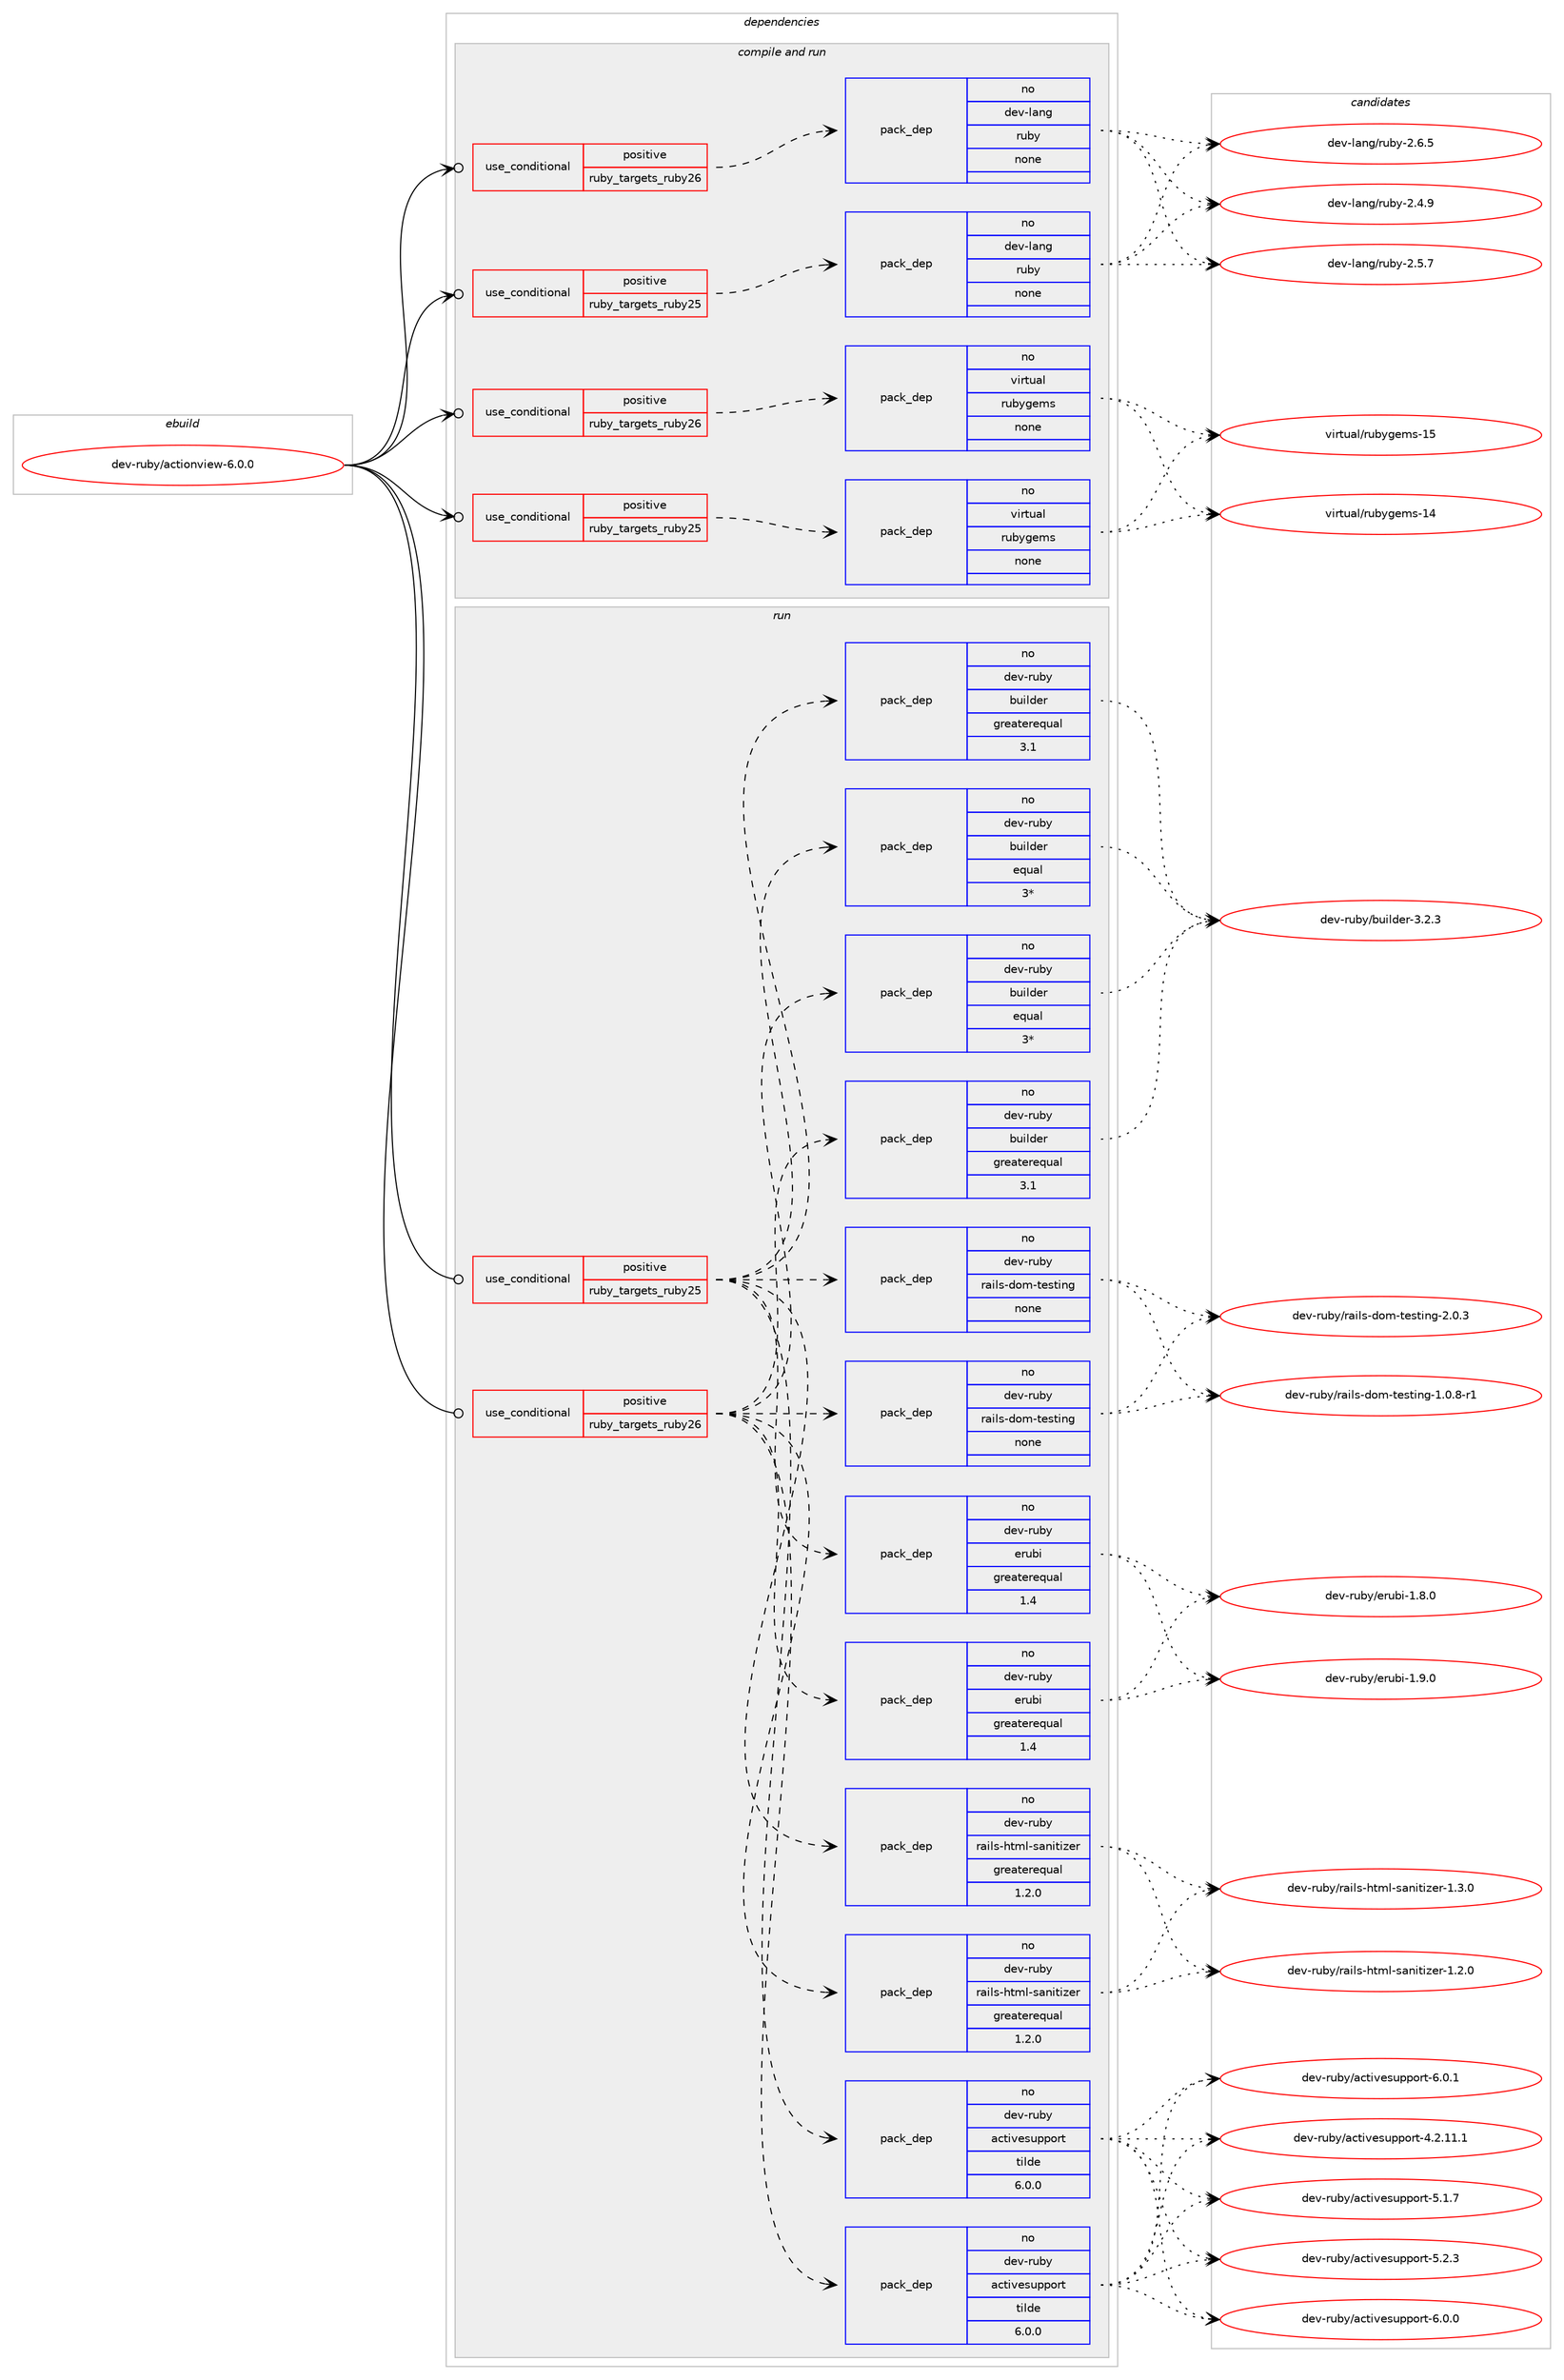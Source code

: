 digraph prolog {

# *************
# Graph options
# *************

newrank=true;
concentrate=true;
compound=true;
graph [rankdir=LR,fontname=Helvetica,fontsize=10,ranksep=1.5];#, ranksep=2.5, nodesep=0.2];
edge  [arrowhead=vee];
node  [fontname=Helvetica,fontsize=10];

# **********
# The ebuild
# **********

subgraph cluster_leftcol {
color=gray;
rank=same;
label=<<i>ebuild</i>>;
id [label="dev-ruby/actionview-6.0.0", color=red, width=4, href="../dev-ruby/actionview-6.0.0.svg"];
}

# ****************
# The dependencies
# ****************

subgraph cluster_midcol {
color=gray;
label=<<i>dependencies</i>>;
subgraph cluster_compile {
fillcolor="#eeeeee";
style=filled;
label=<<i>compile</i>>;
}
subgraph cluster_compileandrun {
fillcolor="#eeeeee";
style=filled;
label=<<i>compile and run</i>>;
subgraph cond157083 {
dependency674662 [label=<<TABLE BORDER="0" CELLBORDER="1" CELLSPACING="0" CELLPADDING="4"><TR><TD ROWSPAN="3" CELLPADDING="10">use_conditional</TD></TR><TR><TD>positive</TD></TR><TR><TD>ruby_targets_ruby25</TD></TR></TABLE>>, shape=none, color=red];
subgraph pack505673 {
dependency674663 [label=<<TABLE BORDER="0" CELLBORDER="1" CELLSPACING="0" CELLPADDING="4" WIDTH="220"><TR><TD ROWSPAN="6" CELLPADDING="30">pack_dep</TD></TR><TR><TD WIDTH="110">no</TD></TR><TR><TD>dev-lang</TD></TR><TR><TD>ruby</TD></TR><TR><TD>none</TD></TR><TR><TD></TD></TR></TABLE>>, shape=none, color=blue];
}
dependency674662:e -> dependency674663:w [weight=20,style="dashed",arrowhead="vee"];
}
id:e -> dependency674662:w [weight=20,style="solid",arrowhead="odotvee"];
subgraph cond157084 {
dependency674664 [label=<<TABLE BORDER="0" CELLBORDER="1" CELLSPACING="0" CELLPADDING="4"><TR><TD ROWSPAN="3" CELLPADDING="10">use_conditional</TD></TR><TR><TD>positive</TD></TR><TR><TD>ruby_targets_ruby25</TD></TR></TABLE>>, shape=none, color=red];
subgraph pack505674 {
dependency674665 [label=<<TABLE BORDER="0" CELLBORDER="1" CELLSPACING="0" CELLPADDING="4" WIDTH="220"><TR><TD ROWSPAN="6" CELLPADDING="30">pack_dep</TD></TR><TR><TD WIDTH="110">no</TD></TR><TR><TD>virtual</TD></TR><TR><TD>rubygems</TD></TR><TR><TD>none</TD></TR><TR><TD></TD></TR></TABLE>>, shape=none, color=blue];
}
dependency674664:e -> dependency674665:w [weight=20,style="dashed",arrowhead="vee"];
}
id:e -> dependency674664:w [weight=20,style="solid",arrowhead="odotvee"];
subgraph cond157085 {
dependency674666 [label=<<TABLE BORDER="0" CELLBORDER="1" CELLSPACING="0" CELLPADDING="4"><TR><TD ROWSPAN="3" CELLPADDING="10">use_conditional</TD></TR><TR><TD>positive</TD></TR><TR><TD>ruby_targets_ruby26</TD></TR></TABLE>>, shape=none, color=red];
subgraph pack505675 {
dependency674667 [label=<<TABLE BORDER="0" CELLBORDER="1" CELLSPACING="0" CELLPADDING="4" WIDTH="220"><TR><TD ROWSPAN="6" CELLPADDING="30">pack_dep</TD></TR><TR><TD WIDTH="110">no</TD></TR><TR><TD>dev-lang</TD></TR><TR><TD>ruby</TD></TR><TR><TD>none</TD></TR><TR><TD></TD></TR></TABLE>>, shape=none, color=blue];
}
dependency674666:e -> dependency674667:w [weight=20,style="dashed",arrowhead="vee"];
}
id:e -> dependency674666:w [weight=20,style="solid",arrowhead="odotvee"];
subgraph cond157086 {
dependency674668 [label=<<TABLE BORDER="0" CELLBORDER="1" CELLSPACING="0" CELLPADDING="4"><TR><TD ROWSPAN="3" CELLPADDING="10">use_conditional</TD></TR><TR><TD>positive</TD></TR><TR><TD>ruby_targets_ruby26</TD></TR></TABLE>>, shape=none, color=red];
subgraph pack505676 {
dependency674669 [label=<<TABLE BORDER="0" CELLBORDER="1" CELLSPACING="0" CELLPADDING="4" WIDTH="220"><TR><TD ROWSPAN="6" CELLPADDING="30">pack_dep</TD></TR><TR><TD WIDTH="110">no</TD></TR><TR><TD>virtual</TD></TR><TR><TD>rubygems</TD></TR><TR><TD>none</TD></TR><TR><TD></TD></TR></TABLE>>, shape=none, color=blue];
}
dependency674668:e -> dependency674669:w [weight=20,style="dashed",arrowhead="vee"];
}
id:e -> dependency674668:w [weight=20,style="solid",arrowhead="odotvee"];
}
subgraph cluster_run {
fillcolor="#eeeeee";
style=filled;
label=<<i>run</i>>;
subgraph cond157087 {
dependency674670 [label=<<TABLE BORDER="0" CELLBORDER="1" CELLSPACING="0" CELLPADDING="4"><TR><TD ROWSPAN="3" CELLPADDING="10">use_conditional</TD></TR><TR><TD>positive</TD></TR><TR><TD>ruby_targets_ruby25</TD></TR></TABLE>>, shape=none, color=red];
subgraph pack505677 {
dependency674671 [label=<<TABLE BORDER="0" CELLBORDER="1" CELLSPACING="0" CELLPADDING="4" WIDTH="220"><TR><TD ROWSPAN="6" CELLPADDING="30">pack_dep</TD></TR><TR><TD WIDTH="110">no</TD></TR><TR><TD>dev-ruby</TD></TR><TR><TD>activesupport</TD></TR><TR><TD>tilde</TD></TR><TR><TD>6.0.0</TD></TR></TABLE>>, shape=none, color=blue];
}
dependency674670:e -> dependency674671:w [weight=20,style="dashed",arrowhead="vee"];
subgraph pack505678 {
dependency674672 [label=<<TABLE BORDER="0" CELLBORDER="1" CELLSPACING="0" CELLPADDING="4" WIDTH="220"><TR><TD ROWSPAN="6" CELLPADDING="30">pack_dep</TD></TR><TR><TD WIDTH="110">no</TD></TR><TR><TD>dev-ruby</TD></TR><TR><TD>builder</TD></TR><TR><TD>greaterequal</TD></TR><TR><TD>3.1</TD></TR></TABLE>>, shape=none, color=blue];
}
dependency674670:e -> dependency674672:w [weight=20,style="dashed",arrowhead="vee"];
subgraph pack505679 {
dependency674673 [label=<<TABLE BORDER="0" CELLBORDER="1" CELLSPACING="0" CELLPADDING="4" WIDTH="220"><TR><TD ROWSPAN="6" CELLPADDING="30">pack_dep</TD></TR><TR><TD WIDTH="110">no</TD></TR><TR><TD>dev-ruby</TD></TR><TR><TD>builder</TD></TR><TR><TD>equal</TD></TR><TR><TD>3*</TD></TR></TABLE>>, shape=none, color=blue];
}
dependency674670:e -> dependency674673:w [weight=20,style="dashed",arrowhead="vee"];
subgraph pack505680 {
dependency674674 [label=<<TABLE BORDER="0" CELLBORDER="1" CELLSPACING="0" CELLPADDING="4" WIDTH="220"><TR><TD ROWSPAN="6" CELLPADDING="30">pack_dep</TD></TR><TR><TD WIDTH="110">no</TD></TR><TR><TD>dev-ruby</TD></TR><TR><TD>erubi</TD></TR><TR><TD>greaterequal</TD></TR><TR><TD>1.4</TD></TR></TABLE>>, shape=none, color=blue];
}
dependency674670:e -> dependency674674:w [weight=20,style="dashed",arrowhead="vee"];
subgraph pack505681 {
dependency674675 [label=<<TABLE BORDER="0" CELLBORDER="1" CELLSPACING="0" CELLPADDING="4" WIDTH="220"><TR><TD ROWSPAN="6" CELLPADDING="30">pack_dep</TD></TR><TR><TD WIDTH="110">no</TD></TR><TR><TD>dev-ruby</TD></TR><TR><TD>rails-html-sanitizer</TD></TR><TR><TD>greaterequal</TD></TR><TR><TD>1.2.0</TD></TR></TABLE>>, shape=none, color=blue];
}
dependency674670:e -> dependency674675:w [weight=20,style="dashed",arrowhead="vee"];
subgraph pack505682 {
dependency674676 [label=<<TABLE BORDER="0" CELLBORDER="1" CELLSPACING="0" CELLPADDING="4" WIDTH="220"><TR><TD ROWSPAN="6" CELLPADDING="30">pack_dep</TD></TR><TR><TD WIDTH="110">no</TD></TR><TR><TD>dev-ruby</TD></TR><TR><TD>rails-dom-testing</TD></TR><TR><TD>none</TD></TR><TR><TD></TD></TR></TABLE>>, shape=none, color=blue];
}
dependency674670:e -> dependency674676:w [weight=20,style="dashed",arrowhead="vee"];
}
id:e -> dependency674670:w [weight=20,style="solid",arrowhead="odot"];
subgraph cond157088 {
dependency674677 [label=<<TABLE BORDER="0" CELLBORDER="1" CELLSPACING="0" CELLPADDING="4"><TR><TD ROWSPAN="3" CELLPADDING="10">use_conditional</TD></TR><TR><TD>positive</TD></TR><TR><TD>ruby_targets_ruby26</TD></TR></TABLE>>, shape=none, color=red];
subgraph pack505683 {
dependency674678 [label=<<TABLE BORDER="0" CELLBORDER="1" CELLSPACING="0" CELLPADDING="4" WIDTH="220"><TR><TD ROWSPAN="6" CELLPADDING="30">pack_dep</TD></TR><TR><TD WIDTH="110">no</TD></TR><TR><TD>dev-ruby</TD></TR><TR><TD>activesupport</TD></TR><TR><TD>tilde</TD></TR><TR><TD>6.0.0</TD></TR></TABLE>>, shape=none, color=blue];
}
dependency674677:e -> dependency674678:w [weight=20,style="dashed",arrowhead="vee"];
subgraph pack505684 {
dependency674679 [label=<<TABLE BORDER="0" CELLBORDER="1" CELLSPACING="0" CELLPADDING="4" WIDTH="220"><TR><TD ROWSPAN="6" CELLPADDING="30">pack_dep</TD></TR><TR><TD WIDTH="110">no</TD></TR><TR><TD>dev-ruby</TD></TR><TR><TD>builder</TD></TR><TR><TD>greaterequal</TD></TR><TR><TD>3.1</TD></TR></TABLE>>, shape=none, color=blue];
}
dependency674677:e -> dependency674679:w [weight=20,style="dashed",arrowhead="vee"];
subgraph pack505685 {
dependency674680 [label=<<TABLE BORDER="0" CELLBORDER="1" CELLSPACING="0" CELLPADDING="4" WIDTH="220"><TR><TD ROWSPAN="6" CELLPADDING="30">pack_dep</TD></TR><TR><TD WIDTH="110">no</TD></TR><TR><TD>dev-ruby</TD></TR><TR><TD>builder</TD></TR><TR><TD>equal</TD></TR><TR><TD>3*</TD></TR></TABLE>>, shape=none, color=blue];
}
dependency674677:e -> dependency674680:w [weight=20,style="dashed",arrowhead="vee"];
subgraph pack505686 {
dependency674681 [label=<<TABLE BORDER="0" CELLBORDER="1" CELLSPACING="0" CELLPADDING="4" WIDTH="220"><TR><TD ROWSPAN="6" CELLPADDING="30">pack_dep</TD></TR><TR><TD WIDTH="110">no</TD></TR><TR><TD>dev-ruby</TD></TR><TR><TD>erubi</TD></TR><TR><TD>greaterequal</TD></TR><TR><TD>1.4</TD></TR></TABLE>>, shape=none, color=blue];
}
dependency674677:e -> dependency674681:w [weight=20,style="dashed",arrowhead="vee"];
subgraph pack505687 {
dependency674682 [label=<<TABLE BORDER="0" CELLBORDER="1" CELLSPACING="0" CELLPADDING="4" WIDTH="220"><TR><TD ROWSPAN="6" CELLPADDING="30">pack_dep</TD></TR><TR><TD WIDTH="110">no</TD></TR><TR><TD>dev-ruby</TD></TR><TR><TD>rails-html-sanitizer</TD></TR><TR><TD>greaterequal</TD></TR><TR><TD>1.2.0</TD></TR></TABLE>>, shape=none, color=blue];
}
dependency674677:e -> dependency674682:w [weight=20,style="dashed",arrowhead="vee"];
subgraph pack505688 {
dependency674683 [label=<<TABLE BORDER="0" CELLBORDER="1" CELLSPACING="0" CELLPADDING="4" WIDTH="220"><TR><TD ROWSPAN="6" CELLPADDING="30">pack_dep</TD></TR><TR><TD WIDTH="110">no</TD></TR><TR><TD>dev-ruby</TD></TR><TR><TD>rails-dom-testing</TD></TR><TR><TD>none</TD></TR><TR><TD></TD></TR></TABLE>>, shape=none, color=blue];
}
dependency674677:e -> dependency674683:w [weight=20,style="dashed",arrowhead="vee"];
}
id:e -> dependency674677:w [weight=20,style="solid",arrowhead="odot"];
}
}

# **************
# The candidates
# **************

subgraph cluster_choices {
rank=same;
color=gray;
label=<<i>candidates</i>>;

subgraph choice505673 {
color=black;
nodesep=1;
choice10010111845108971101034711411798121455046524657 [label="dev-lang/ruby-2.4.9", color=red, width=4,href="../dev-lang/ruby-2.4.9.svg"];
choice10010111845108971101034711411798121455046534655 [label="dev-lang/ruby-2.5.7", color=red, width=4,href="../dev-lang/ruby-2.5.7.svg"];
choice10010111845108971101034711411798121455046544653 [label="dev-lang/ruby-2.6.5", color=red, width=4,href="../dev-lang/ruby-2.6.5.svg"];
dependency674663:e -> choice10010111845108971101034711411798121455046524657:w [style=dotted,weight="100"];
dependency674663:e -> choice10010111845108971101034711411798121455046534655:w [style=dotted,weight="100"];
dependency674663:e -> choice10010111845108971101034711411798121455046544653:w [style=dotted,weight="100"];
}
subgraph choice505674 {
color=black;
nodesep=1;
choice118105114116117971084711411798121103101109115454952 [label="virtual/rubygems-14", color=red, width=4,href="../virtual/rubygems-14.svg"];
choice118105114116117971084711411798121103101109115454953 [label="virtual/rubygems-15", color=red, width=4,href="../virtual/rubygems-15.svg"];
dependency674665:e -> choice118105114116117971084711411798121103101109115454952:w [style=dotted,weight="100"];
dependency674665:e -> choice118105114116117971084711411798121103101109115454953:w [style=dotted,weight="100"];
}
subgraph choice505675 {
color=black;
nodesep=1;
choice10010111845108971101034711411798121455046524657 [label="dev-lang/ruby-2.4.9", color=red, width=4,href="../dev-lang/ruby-2.4.9.svg"];
choice10010111845108971101034711411798121455046534655 [label="dev-lang/ruby-2.5.7", color=red, width=4,href="../dev-lang/ruby-2.5.7.svg"];
choice10010111845108971101034711411798121455046544653 [label="dev-lang/ruby-2.6.5", color=red, width=4,href="../dev-lang/ruby-2.6.5.svg"];
dependency674667:e -> choice10010111845108971101034711411798121455046524657:w [style=dotted,weight="100"];
dependency674667:e -> choice10010111845108971101034711411798121455046534655:w [style=dotted,weight="100"];
dependency674667:e -> choice10010111845108971101034711411798121455046544653:w [style=dotted,weight="100"];
}
subgraph choice505676 {
color=black;
nodesep=1;
choice118105114116117971084711411798121103101109115454952 [label="virtual/rubygems-14", color=red, width=4,href="../virtual/rubygems-14.svg"];
choice118105114116117971084711411798121103101109115454953 [label="virtual/rubygems-15", color=red, width=4,href="../virtual/rubygems-15.svg"];
dependency674669:e -> choice118105114116117971084711411798121103101109115454952:w [style=dotted,weight="100"];
dependency674669:e -> choice118105114116117971084711411798121103101109115454953:w [style=dotted,weight="100"];
}
subgraph choice505677 {
color=black;
nodesep=1;
choice1001011184511411798121479799116105118101115117112112111114116455246504649494649 [label="dev-ruby/activesupport-4.2.11.1", color=red, width=4,href="../dev-ruby/activesupport-4.2.11.1.svg"];
choice1001011184511411798121479799116105118101115117112112111114116455346494655 [label="dev-ruby/activesupport-5.1.7", color=red, width=4,href="../dev-ruby/activesupport-5.1.7.svg"];
choice1001011184511411798121479799116105118101115117112112111114116455346504651 [label="dev-ruby/activesupport-5.2.3", color=red, width=4,href="../dev-ruby/activesupport-5.2.3.svg"];
choice1001011184511411798121479799116105118101115117112112111114116455446484648 [label="dev-ruby/activesupport-6.0.0", color=red, width=4,href="../dev-ruby/activesupport-6.0.0.svg"];
choice1001011184511411798121479799116105118101115117112112111114116455446484649 [label="dev-ruby/activesupport-6.0.1", color=red, width=4,href="../dev-ruby/activesupport-6.0.1.svg"];
dependency674671:e -> choice1001011184511411798121479799116105118101115117112112111114116455246504649494649:w [style=dotted,weight="100"];
dependency674671:e -> choice1001011184511411798121479799116105118101115117112112111114116455346494655:w [style=dotted,weight="100"];
dependency674671:e -> choice1001011184511411798121479799116105118101115117112112111114116455346504651:w [style=dotted,weight="100"];
dependency674671:e -> choice1001011184511411798121479799116105118101115117112112111114116455446484648:w [style=dotted,weight="100"];
dependency674671:e -> choice1001011184511411798121479799116105118101115117112112111114116455446484649:w [style=dotted,weight="100"];
}
subgraph choice505678 {
color=black;
nodesep=1;
choice10010111845114117981214798117105108100101114455146504651 [label="dev-ruby/builder-3.2.3", color=red, width=4,href="../dev-ruby/builder-3.2.3.svg"];
dependency674672:e -> choice10010111845114117981214798117105108100101114455146504651:w [style=dotted,weight="100"];
}
subgraph choice505679 {
color=black;
nodesep=1;
choice10010111845114117981214798117105108100101114455146504651 [label="dev-ruby/builder-3.2.3", color=red, width=4,href="../dev-ruby/builder-3.2.3.svg"];
dependency674673:e -> choice10010111845114117981214798117105108100101114455146504651:w [style=dotted,weight="100"];
}
subgraph choice505680 {
color=black;
nodesep=1;
choice10010111845114117981214710111411798105454946564648 [label="dev-ruby/erubi-1.8.0", color=red, width=4,href="../dev-ruby/erubi-1.8.0.svg"];
choice10010111845114117981214710111411798105454946574648 [label="dev-ruby/erubi-1.9.0", color=red, width=4,href="../dev-ruby/erubi-1.9.0.svg"];
dependency674674:e -> choice10010111845114117981214710111411798105454946564648:w [style=dotted,weight="100"];
dependency674674:e -> choice10010111845114117981214710111411798105454946574648:w [style=dotted,weight="100"];
}
subgraph choice505681 {
color=black;
nodesep=1;
choice10010111845114117981214711497105108115451041161091084511597110105116105122101114454946504648 [label="dev-ruby/rails-html-sanitizer-1.2.0", color=red, width=4,href="../dev-ruby/rails-html-sanitizer-1.2.0.svg"];
choice10010111845114117981214711497105108115451041161091084511597110105116105122101114454946514648 [label="dev-ruby/rails-html-sanitizer-1.3.0", color=red, width=4,href="../dev-ruby/rails-html-sanitizer-1.3.0.svg"];
dependency674675:e -> choice10010111845114117981214711497105108115451041161091084511597110105116105122101114454946504648:w [style=dotted,weight="100"];
dependency674675:e -> choice10010111845114117981214711497105108115451041161091084511597110105116105122101114454946514648:w [style=dotted,weight="100"];
}
subgraph choice505682 {
color=black;
nodesep=1;
choice1001011184511411798121471149710510811545100111109451161011151161051101034549464846564511449 [label="dev-ruby/rails-dom-testing-1.0.8-r1", color=red, width=4,href="../dev-ruby/rails-dom-testing-1.0.8-r1.svg"];
choice100101118451141179812147114971051081154510011110945116101115116105110103455046484651 [label="dev-ruby/rails-dom-testing-2.0.3", color=red, width=4,href="../dev-ruby/rails-dom-testing-2.0.3.svg"];
dependency674676:e -> choice1001011184511411798121471149710510811545100111109451161011151161051101034549464846564511449:w [style=dotted,weight="100"];
dependency674676:e -> choice100101118451141179812147114971051081154510011110945116101115116105110103455046484651:w [style=dotted,weight="100"];
}
subgraph choice505683 {
color=black;
nodesep=1;
choice1001011184511411798121479799116105118101115117112112111114116455246504649494649 [label="dev-ruby/activesupport-4.2.11.1", color=red, width=4,href="../dev-ruby/activesupport-4.2.11.1.svg"];
choice1001011184511411798121479799116105118101115117112112111114116455346494655 [label="dev-ruby/activesupport-5.1.7", color=red, width=4,href="../dev-ruby/activesupport-5.1.7.svg"];
choice1001011184511411798121479799116105118101115117112112111114116455346504651 [label="dev-ruby/activesupport-5.2.3", color=red, width=4,href="../dev-ruby/activesupport-5.2.3.svg"];
choice1001011184511411798121479799116105118101115117112112111114116455446484648 [label="dev-ruby/activesupport-6.0.0", color=red, width=4,href="../dev-ruby/activesupport-6.0.0.svg"];
choice1001011184511411798121479799116105118101115117112112111114116455446484649 [label="dev-ruby/activesupport-6.0.1", color=red, width=4,href="../dev-ruby/activesupport-6.0.1.svg"];
dependency674678:e -> choice1001011184511411798121479799116105118101115117112112111114116455246504649494649:w [style=dotted,weight="100"];
dependency674678:e -> choice1001011184511411798121479799116105118101115117112112111114116455346494655:w [style=dotted,weight="100"];
dependency674678:e -> choice1001011184511411798121479799116105118101115117112112111114116455346504651:w [style=dotted,weight="100"];
dependency674678:e -> choice1001011184511411798121479799116105118101115117112112111114116455446484648:w [style=dotted,weight="100"];
dependency674678:e -> choice1001011184511411798121479799116105118101115117112112111114116455446484649:w [style=dotted,weight="100"];
}
subgraph choice505684 {
color=black;
nodesep=1;
choice10010111845114117981214798117105108100101114455146504651 [label="dev-ruby/builder-3.2.3", color=red, width=4,href="../dev-ruby/builder-3.2.3.svg"];
dependency674679:e -> choice10010111845114117981214798117105108100101114455146504651:w [style=dotted,weight="100"];
}
subgraph choice505685 {
color=black;
nodesep=1;
choice10010111845114117981214798117105108100101114455146504651 [label="dev-ruby/builder-3.2.3", color=red, width=4,href="../dev-ruby/builder-3.2.3.svg"];
dependency674680:e -> choice10010111845114117981214798117105108100101114455146504651:w [style=dotted,weight="100"];
}
subgraph choice505686 {
color=black;
nodesep=1;
choice10010111845114117981214710111411798105454946564648 [label="dev-ruby/erubi-1.8.0", color=red, width=4,href="../dev-ruby/erubi-1.8.0.svg"];
choice10010111845114117981214710111411798105454946574648 [label="dev-ruby/erubi-1.9.0", color=red, width=4,href="../dev-ruby/erubi-1.9.0.svg"];
dependency674681:e -> choice10010111845114117981214710111411798105454946564648:w [style=dotted,weight="100"];
dependency674681:e -> choice10010111845114117981214710111411798105454946574648:w [style=dotted,weight="100"];
}
subgraph choice505687 {
color=black;
nodesep=1;
choice10010111845114117981214711497105108115451041161091084511597110105116105122101114454946504648 [label="dev-ruby/rails-html-sanitizer-1.2.0", color=red, width=4,href="../dev-ruby/rails-html-sanitizer-1.2.0.svg"];
choice10010111845114117981214711497105108115451041161091084511597110105116105122101114454946514648 [label="dev-ruby/rails-html-sanitizer-1.3.0", color=red, width=4,href="../dev-ruby/rails-html-sanitizer-1.3.0.svg"];
dependency674682:e -> choice10010111845114117981214711497105108115451041161091084511597110105116105122101114454946504648:w [style=dotted,weight="100"];
dependency674682:e -> choice10010111845114117981214711497105108115451041161091084511597110105116105122101114454946514648:w [style=dotted,weight="100"];
}
subgraph choice505688 {
color=black;
nodesep=1;
choice1001011184511411798121471149710510811545100111109451161011151161051101034549464846564511449 [label="dev-ruby/rails-dom-testing-1.0.8-r1", color=red, width=4,href="../dev-ruby/rails-dom-testing-1.0.8-r1.svg"];
choice100101118451141179812147114971051081154510011110945116101115116105110103455046484651 [label="dev-ruby/rails-dom-testing-2.0.3", color=red, width=4,href="../dev-ruby/rails-dom-testing-2.0.3.svg"];
dependency674683:e -> choice1001011184511411798121471149710510811545100111109451161011151161051101034549464846564511449:w [style=dotted,weight="100"];
dependency674683:e -> choice100101118451141179812147114971051081154510011110945116101115116105110103455046484651:w [style=dotted,weight="100"];
}
}

}
